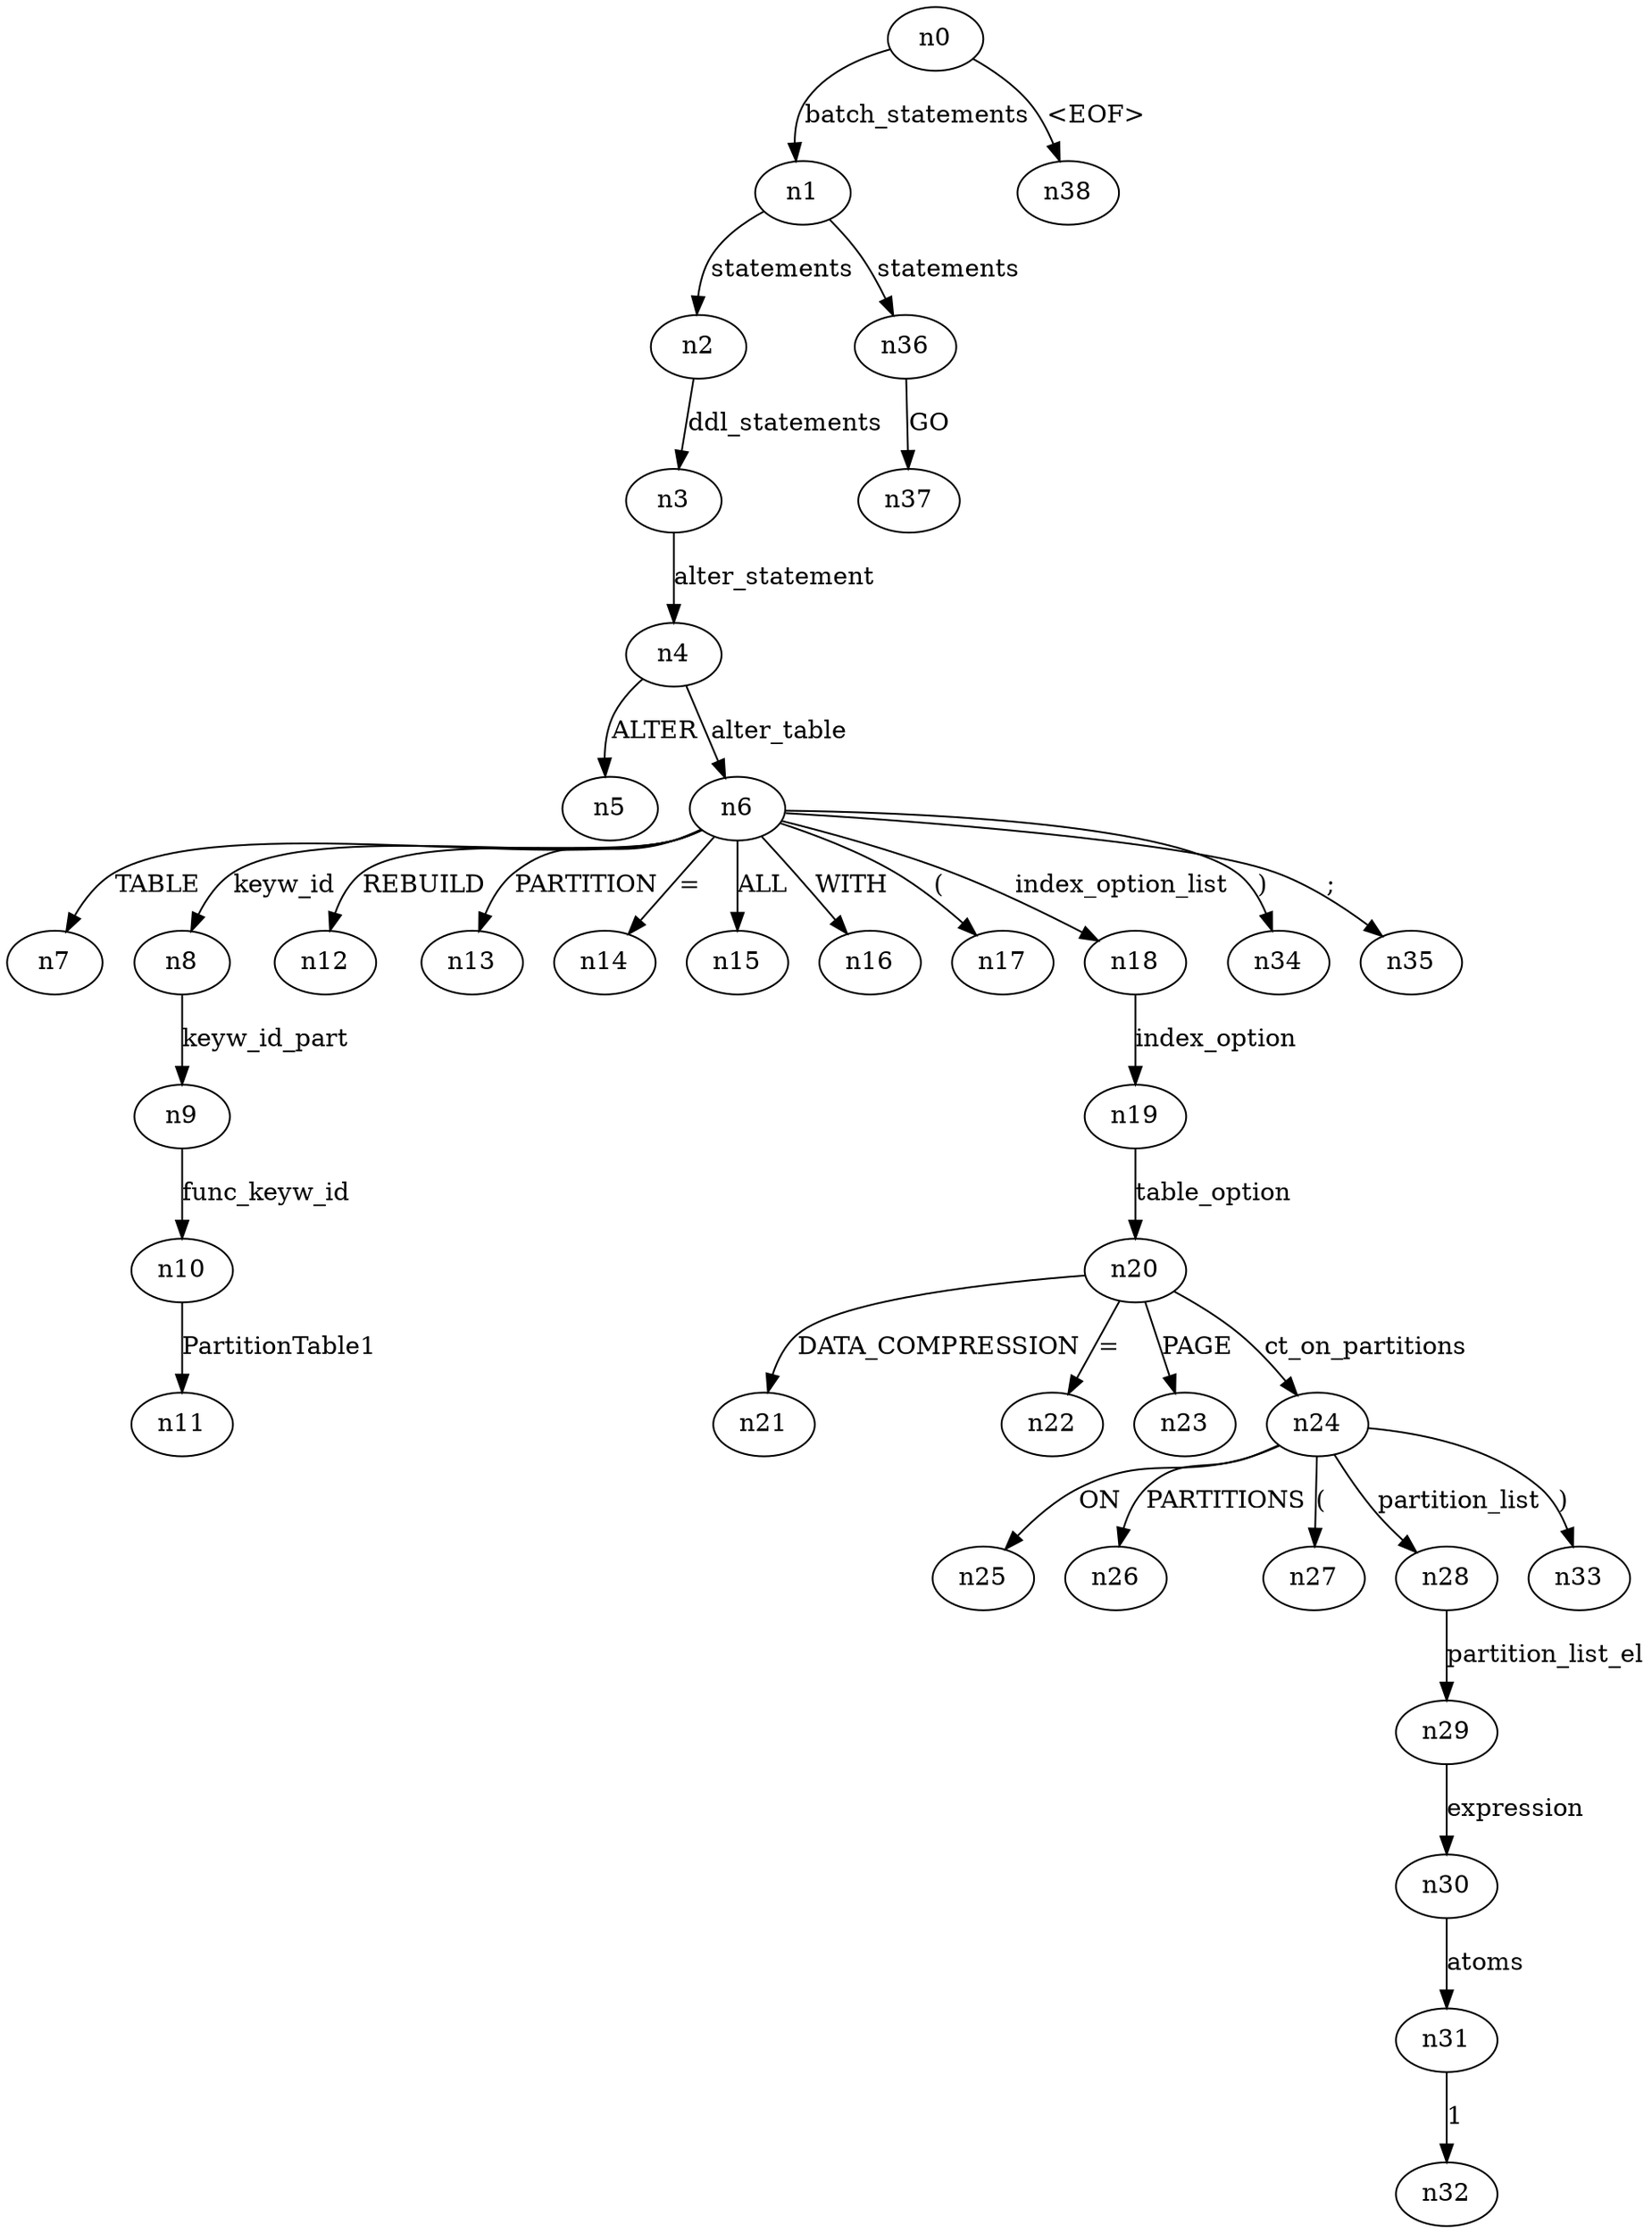 digraph ParseTree {
  n0 -> n1 [label="batch_statements"];
  n1 -> n2 [label="statements"];
  n2 -> n3 [label="ddl_statements"];
  n3 -> n4 [label="alter_statement"];
  n4 -> n5 [label="ALTER"];
  n4 -> n6 [label="alter_table"];
  n6 -> n7 [label="TABLE"];
  n6 -> n8 [label="keyw_id"];
  n8 -> n9 [label="keyw_id_part"];
  n9 -> n10 [label="func_keyw_id"];
  n10 -> n11 [label="PartitionTable1"];
  n6 -> n12 [label="REBUILD"];
  n6 -> n13 [label="PARTITION"];
  n6 -> n14 [label="="];
  n6 -> n15 [label="ALL"];
  n6 -> n16 [label="WITH"];
  n6 -> n17 [label="("];
  n6 -> n18 [label="index_option_list"];
  n18 -> n19 [label="index_option"];
  n19 -> n20 [label="table_option"];
  n20 -> n21 [label="DATA_COMPRESSION"];
  n20 -> n22 [label="="];
  n20 -> n23 [label="PAGE"];
  n20 -> n24 [label="ct_on_partitions"];
  n24 -> n25 [label="ON"];
  n24 -> n26 [label="PARTITIONS"];
  n24 -> n27 [label="("];
  n24 -> n28 [label="partition_list"];
  n28 -> n29 [label="partition_list_el"];
  n29 -> n30 [label="expression"];
  n30 -> n31 [label="atoms"];
  n31 -> n32 [label="1"];
  n24 -> n33 [label=")"];
  n6 -> n34 [label=")"];
  n6 -> n35 [label=";"];
  n1 -> n36 [label="statements"];
  n36 -> n37 [label="GO"];
  n0 -> n38 [label="<EOF>"];
}